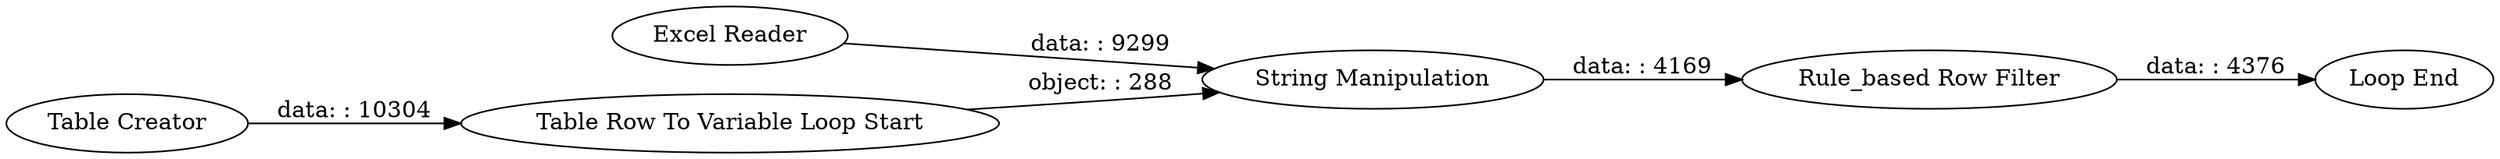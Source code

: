digraph {
	"7956297749962812403_293" [label="Excel Reader"]
	"7956297749962812403_296" [label="Table Row To Variable Loop Start"]
	"7956297749962812403_298" [label="Rule_based Row Filter"]
	"7956297749962812403_294" [label="Table Creator"]
	"7956297749962812403_299" [label="Loop End"]
	"7956297749962812403_297" [label="String Manipulation"]
	"7956297749962812403_298" -> "7956297749962812403_299" [label="data: : 4376"]
	"7956297749962812403_294" -> "7956297749962812403_296" [label="data: : 10304"]
	"7956297749962812403_296" -> "7956297749962812403_297" [label="object: : 288"]
	"7956297749962812403_293" -> "7956297749962812403_297" [label="data: : 9299"]
	"7956297749962812403_297" -> "7956297749962812403_298" [label="data: : 4169"]
	rankdir=LR
}
